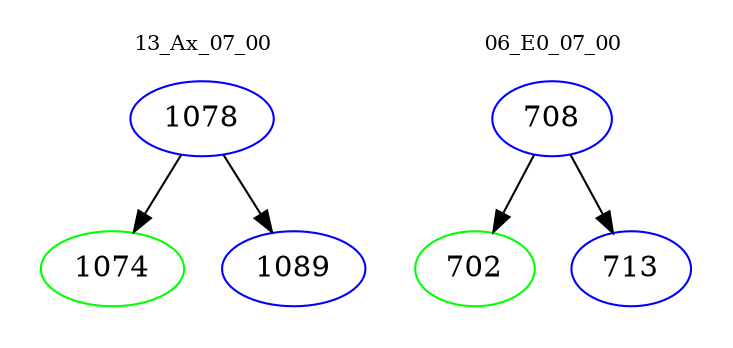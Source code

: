 digraph{
subgraph cluster_0 {
color = white
label = "13_Ax_07_00";
fontsize=10;
T0_1078 [label="1078", color="blue"]
T0_1078 -> T0_1074 [color="black"]
T0_1074 [label="1074", color="green"]
T0_1078 -> T0_1089 [color="black"]
T0_1089 [label="1089", color="blue"]
}
subgraph cluster_1 {
color = white
label = "06_E0_07_00";
fontsize=10;
T1_708 [label="708", color="blue"]
T1_708 -> T1_702 [color="black"]
T1_702 [label="702", color="green"]
T1_708 -> T1_713 [color="black"]
T1_713 [label="713", color="blue"]
}
}
